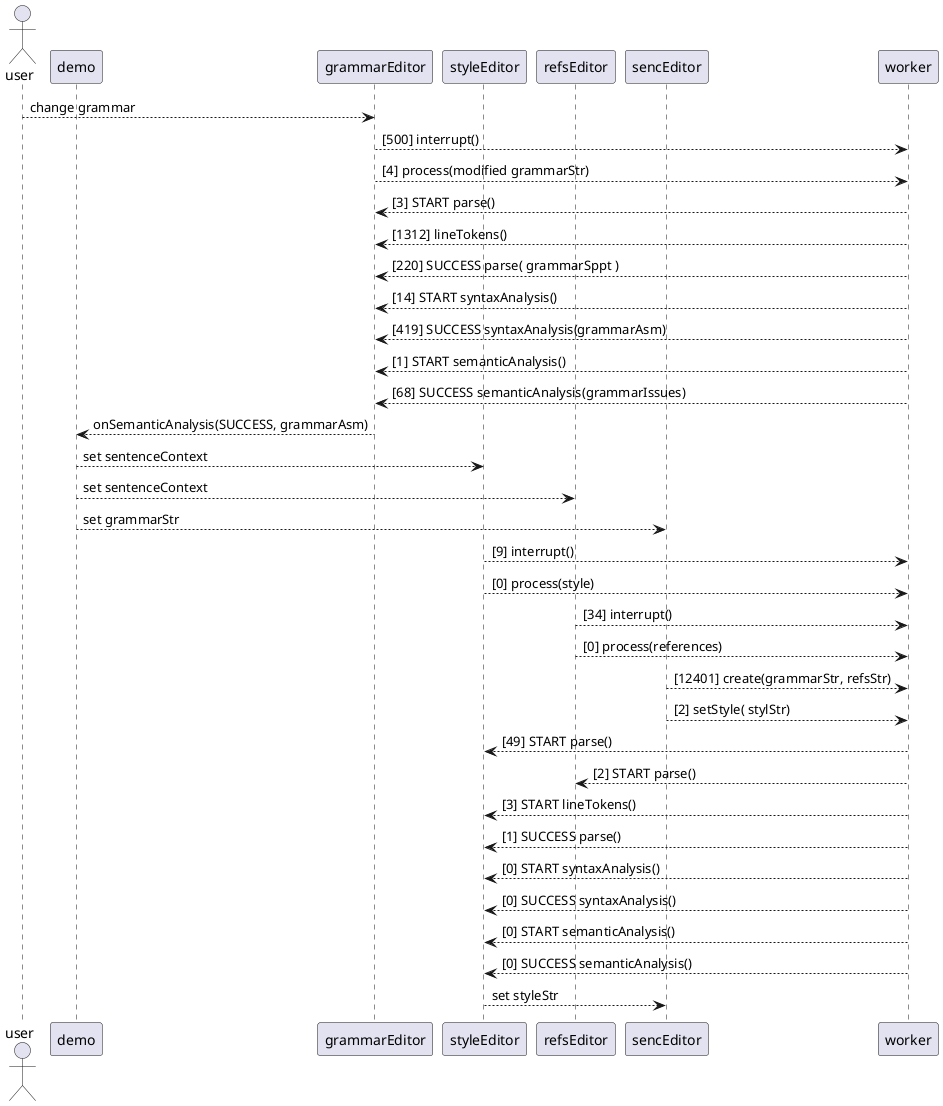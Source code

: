 @startuml
!pragma layout smetana

actor user
participant demo
participant grammarEditor
participant styleEditor
participant refsEditor
participant sencEditor
participant worker

user --> grammarEditor: change grammar
grammarEditor --> worker: [500] interrupt()
grammarEditor --> worker: [4] process(modified grammarStr)
worker --> grammarEditor: [3] START parse()
worker --> grammarEditor: [1312] lineTokens()
worker --> grammarEditor: [220] SUCCESS parse( grammarSppt )
worker --> grammarEditor: [14] START syntaxAnalysis()
worker --> grammarEditor: [419] SUCCESS syntaxAnalysis(grammarAsm)
worker --> grammarEditor: [1] START semanticAnalysis()
worker --> grammarEditor: [68] SUCCESS semanticAnalysis(grammarIssues)
grammarEditor --> demo: onSemanticAnalysis(SUCCESS, grammarAsm)
demo --> styleEditor: set sentenceContext
demo --> refsEditor: set sentenceContext
demo --> sencEditor: set grammarStr
styleEditor --> worker: [9] interrupt()
styleEditor --> worker: [0] process(style)
refsEditor --> worker: [34] interrupt()
refsEditor --> worker: [0] process(references)

sencEditor --> worker: [12401] create(grammarStr, refsStr)
sencEditor --> worker: [2] setStyle( stylStr)
worker --> styleEditor: [49] START parse()
worker --> refsEditor: [2] START parse()
worker --> styleEditor: [3] START lineTokens()
worker --> styleEditor: [1] SUCCESS parse()
worker --> styleEditor: [0] START syntaxAnalysis()
worker --> styleEditor: [0] SUCCESS syntaxAnalysis()
worker --> styleEditor: [0] START semanticAnalysis()
worker --> styleEditor: [0] SUCCESS semanticAnalysis()
styleEditor --> sencEditor: set styleStr

@enduml